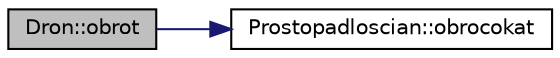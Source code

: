 digraph "Dron::obrot"
{
  edge [fontname="Helvetica",fontsize="10",labelfontname="Helvetica",labelfontsize="10"];
  node [fontname="Helvetica",fontsize="10",shape=record];
  rankdir="LR";
  Node5 [label="Dron::obrot",height=0.2,width=0.4,color="black", fillcolor="grey75", style="filled", fontcolor="black"];
  Node5 -> Node6 [color="midnightblue",fontsize="10",style="solid",fontname="Helvetica"];
  Node6 [label="Prostopadloscian::obrocokat",height=0.2,width=0.4,color="black", fillcolor="white", style="filled",URL="$class_prostopadloscian.html#acf725601fd5f2190d860279b384329e6"];
}
